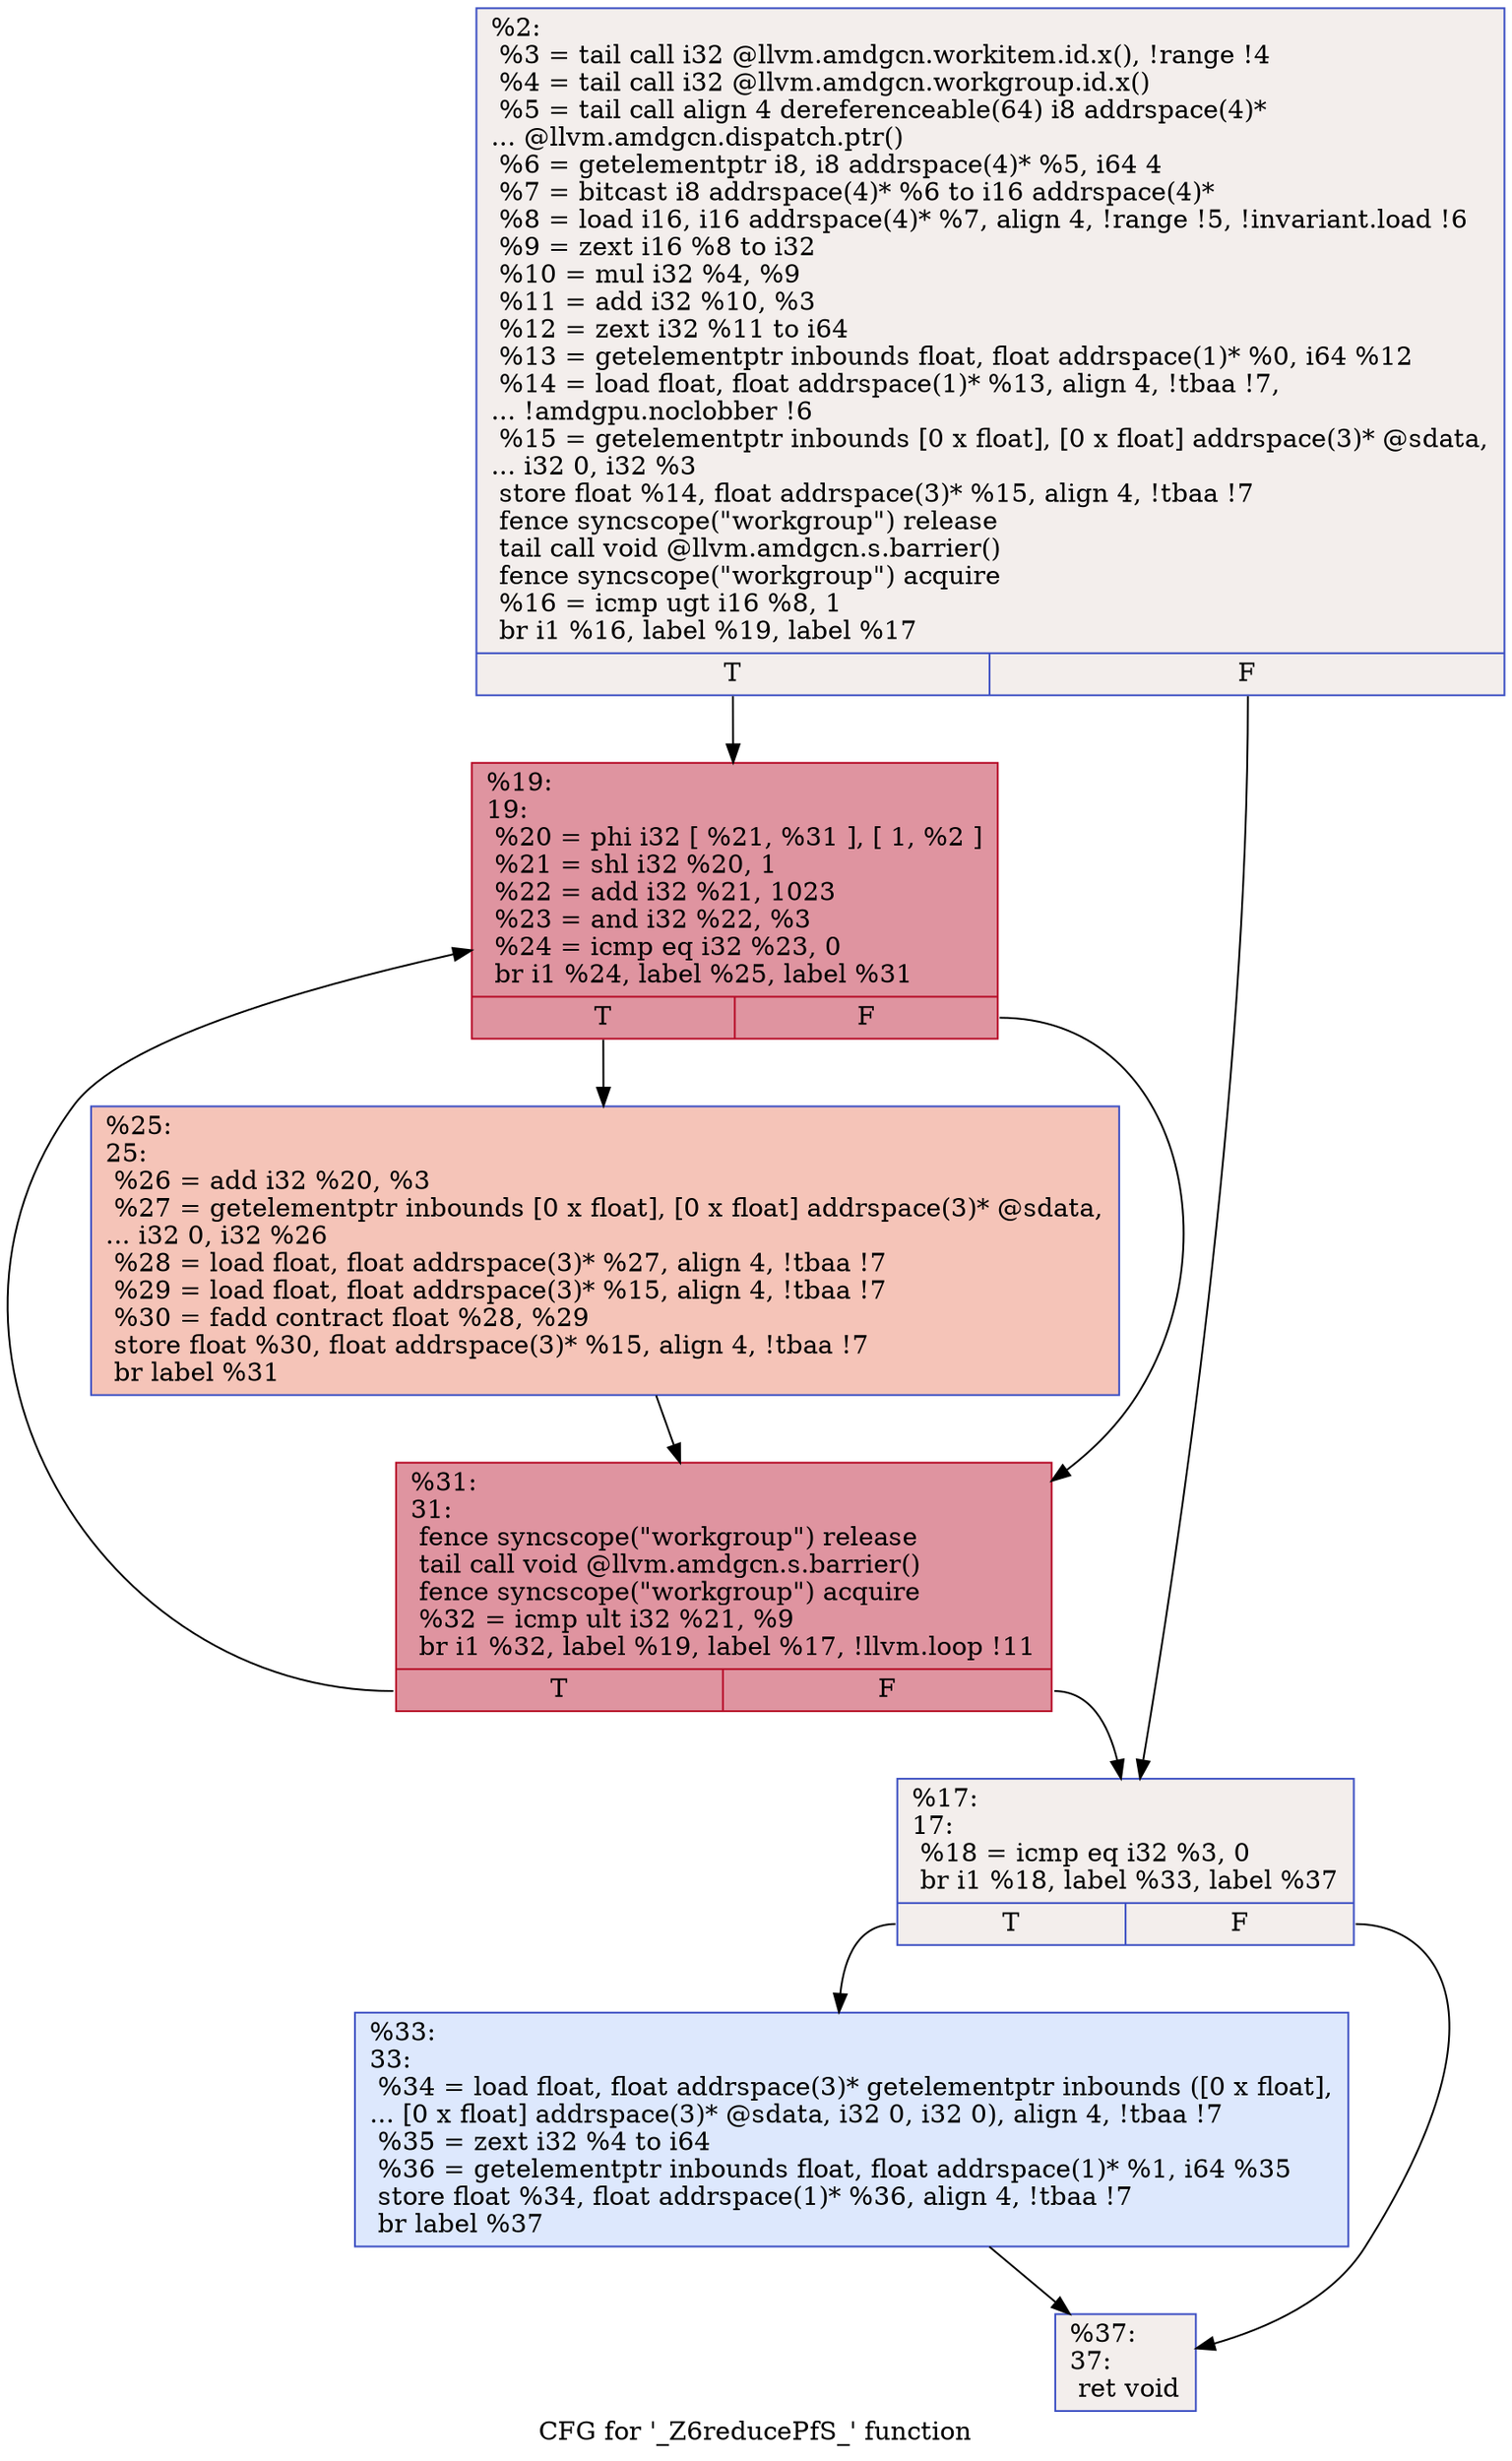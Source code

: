 digraph "CFG for '_Z6reducePfS_' function" {
	label="CFG for '_Z6reducePfS_' function";

	Node0x4e69cd0 [shape=record,color="#3d50c3ff", style=filled, fillcolor="#e3d9d370",label="{%2:\l  %3 = tail call i32 @llvm.amdgcn.workitem.id.x(), !range !4\l  %4 = tail call i32 @llvm.amdgcn.workgroup.id.x()\l  %5 = tail call align 4 dereferenceable(64) i8 addrspace(4)*\l... @llvm.amdgcn.dispatch.ptr()\l  %6 = getelementptr i8, i8 addrspace(4)* %5, i64 4\l  %7 = bitcast i8 addrspace(4)* %6 to i16 addrspace(4)*\l  %8 = load i16, i16 addrspace(4)* %7, align 4, !range !5, !invariant.load !6\l  %9 = zext i16 %8 to i32\l  %10 = mul i32 %4, %9\l  %11 = add i32 %10, %3\l  %12 = zext i32 %11 to i64\l  %13 = getelementptr inbounds float, float addrspace(1)* %0, i64 %12\l  %14 = load float, float addrspace(1)* %13, align 4, !tbaa !7,\l... !amdgpu.noclobber !6\l  %15 = getelementptr inbounds [0 x float], [0 x float] addrspace(3)* @sdata,\l... i32 0, i32 %3\l  store float %14, float addrspace(3)* %15, align 4, !tbaa !7\l  fence syncscope(\"workgroup\") release\l  tail call void @llvm.amdgcn.s.barrier()\l  fence syncscope(\"workgroup\") acquire\l  %16 = icmp ugt i16 %8, 1\l  br i1 %16, label %19, label %17\l|{<s0>T|<s1>F}}"];
	Node0x4e69cd0:s0 -> Node0x4e6b9b0;
	Node0x4e69cd0:s1 -> Node0x4e6d0e0;
	Node0x4e6d0e0 [shape=record,color="#3d50c3ff", style=filled, fillcolor="#e3d9d370",label="{%17:\l17:                                               \l  %18 = icmp eq i32 %3, 0\l  br i1 %18, label %33, label %37\l|{<s0>T|<s1>F}}"];
	Node0x4e6d0e0:s0 -> Node0x4e6d2b0;
	Node0x4e6d0e0:s1 -> Node0x4e6d300;
	Node0x4e6b9b0 [shape=record,color="#b70d28ff", style=filled, fillcolor="#b70d2870",label="{%19:\l19:                                               \l  %20 = phi i32 [ %21, %31 ], [ 1, %2 ]\l  %21 = shl i32 %20, 1\l  %22 = add i32 %21, 1023\l  %23 = and i32 %22, %3\l  %24 = icmp eq i32 %23, 0\l  br i1 %24, label %25, label %31\l|{<s0>T|<s1>F}}"];
	Node0x4e6b9b0:s0 -> Node0x4e6d820;
	Node0x4e6b9b0:s1 -> Node0x4e6d470;
	Node0x4e6d820 [shape=record,color="#3d50c3ff", style=filled, fillcolor="#e97a5f70",label="{%25:\l25:                                               \l  %26 = add i32 %20, %3\l  %27 = getelementptr inbounds [0 x float], [0 x float] addrspace(3)* @sdata,\l... i32 0, i32 %26\l  %28 = load float, float addrspace(3)* %27, align 4, !tbaa !7\l  %29 = load float, float addrspace(3)* %15, align 4, !tbaa !7\l  %30 = fadd contract float %28, %29\l  store float %30, float addrspace(3)* %15, align 4, !tbaa !7\l  br label %31\l}"];
	Node0x4e6d820 -> Node0x4e6d470;
	Node0x4e6d470 [shape=record,color="#b70d28ff", style=filled, fillcolor="#b70d2870",label="{%31:\l31:                                               \l  fence syncscope(\"workgroup\") release\l  tail call void @llvm.amdgcn.s.barrier()\l  fence syncscope(\"workgroup\") acquire\l  %32 = icmp ult i32 %21, %9\l  br i1 %32, label %19, label %17, !llvm.loop !11\l|{<s0>T|<s1>F}}"];
	Node0x4e6d470:s0 -> Node0x4e6b9b0;
	Node0x4e6d470:s1 -> Node0x4e6d0e0;
	Node0x4e6d2b0 [shape=record,color="#3d50c3ff", style=filled, fillcolor="#b2ccfb70",label="{%33:\l33:                                               \l  %34 = load float, float addrspace(3)* getelementptr inbounds ([0 x float],\l... [0 x float] addrspace(3)* @sdata, i32 0, i32 0), align 4, !tbaa !7\l  %35 = zext i32 %4 to i64\l  %36 = getelementptr inbounds float, float addrspace(1)* %1, i64 %35\l  store float %34, float addrspace(1)* %36, align 4, !tbaa !7\l  br label %37\l}"];
	Node0x4e6d2b0 -> Node0x4e6d300;
	Node0x4e6d300 [shape=record,color="#3d50c3ff", style=filled, fillcolor="#e3d9d370",label="{%37:\l37:                                               \l  ret void\l}"];
}
